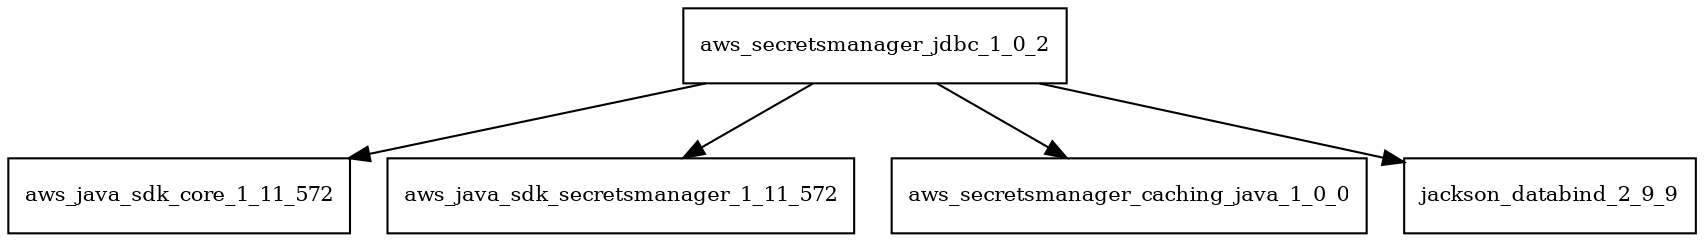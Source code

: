 digraph aws_secretsmanager_jdbc_1_0_2_dependencies {
  node [shape = box, fontsize=10.0];
  aws_secretsmanager_jdbc_1_0_2 -> aws_java_sdk_core_1_11_572;
  aws_secretsmanager_jdbc_1_0_2 -> aws_java_sdk_secretsmanager_1_11_572;
  aws_secretsmanager_jdbc_1_0_2 -> aws_secretsmanager_caching_java_1_0_0;
  aws_secretsmanager_jdbc_1_0_2 -> jackson_databind_2_9_9;
}
